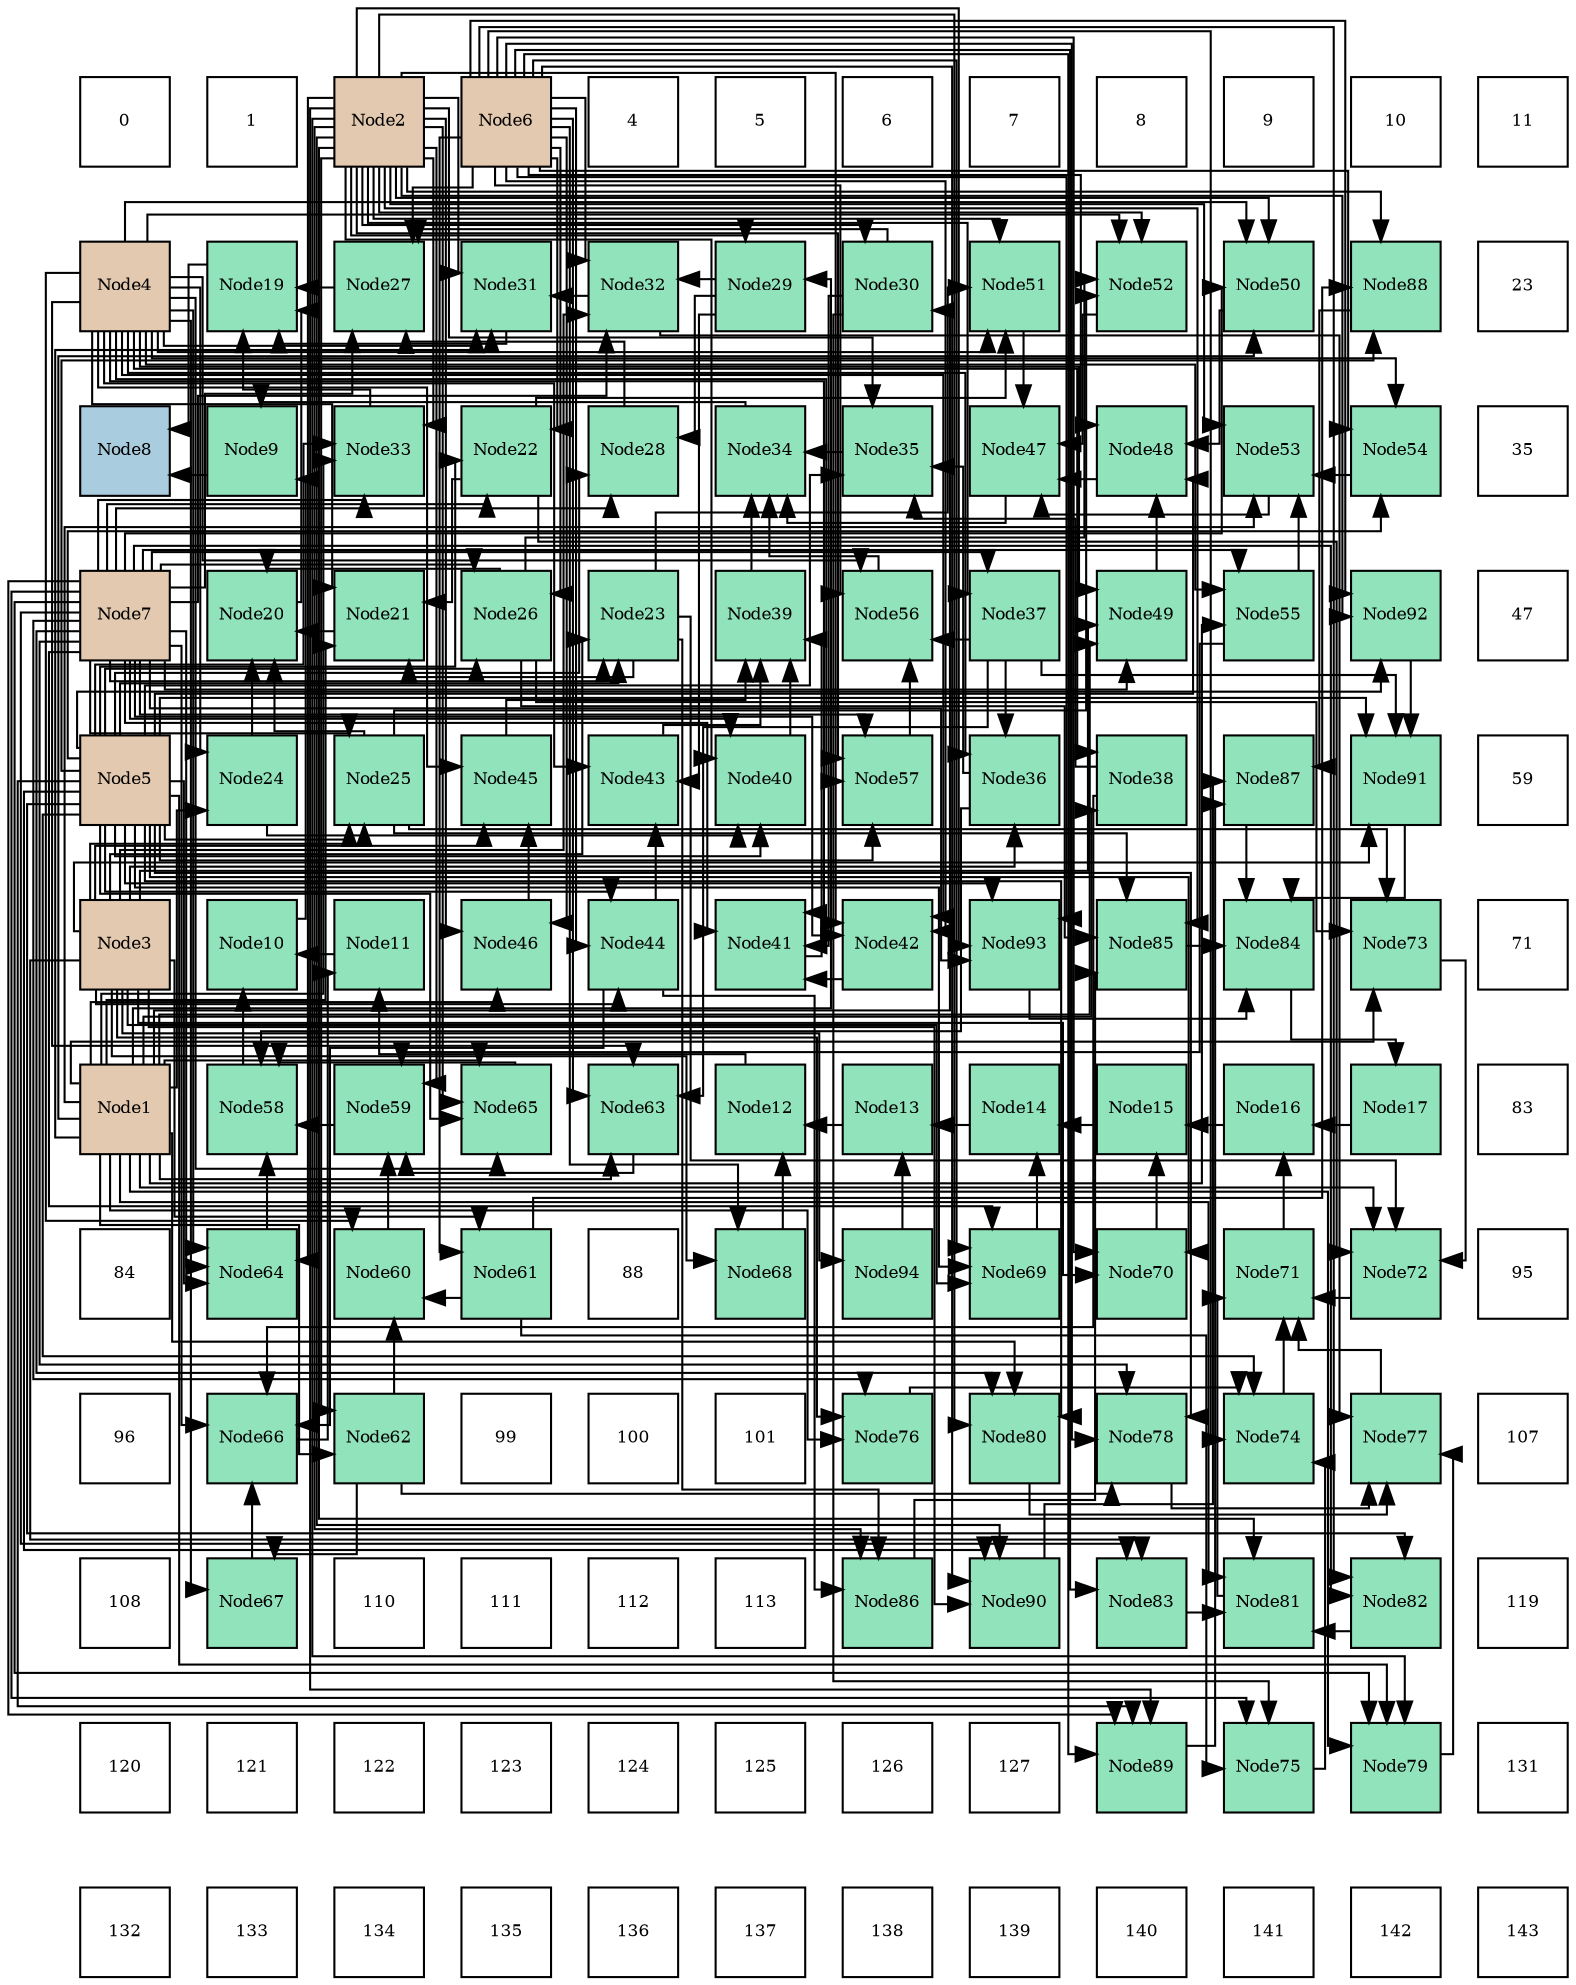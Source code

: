 digraph layout{
 rankdir=TB;
 splines=ortho;
 node [style=filled shape=square fixedsize=true width=0.6];
0[label="0", fontsize=8, fillcolor="#ffffff"];
1[label="1", fontsize=8, fillcolor="#ffffff"];
2[label="Node2", fontsize=8, fillcolor="#e3c9af"];
3[label="Node6", fontsize=8, fillcolor="#e3c9af"];
4[label="4", fontsize=8, fillcolor="#ffffff"];
5[label="5", fontsize=8, fillcolor="#ffffff"];
6[label="6", fontsize=8, fillcolor="#ffffff"];
7[label="7", fontsize=8, fillcolor="#ffffff"];
8[label="8", fontsize=8, fillcolor="#ffffff"];
9[label="9", fontsize=8, fillcolor="#ffffff"];
10[label="10", fontsize=8, fillcolor="#ffffff"];
11[label="11", fontsize=8, fillcolor="#ffffff"];
12[label="Node4", fontsize=8, fillcolor="#e3c9af"];
13[label="Node19", fontsize=8, fillcolor="#91e3bb"];
14[label="Node27", fontsize=8, fillcolor="#91e3bb"];
15[label="Node31", fontsize=8, fillcolor="#91e3bb"];
16[label="Node32", fontsize=8, fillcolor="#91e3bb"];
17[label="Node29", fontsize=8, fillcolor="#91e3bb"];
18[label="Node30", fontsize=8, fillcolor="#91e3bb"];
19[label="Node51", fontsize=8, fillcolor="#91e3bb"];
20[label="Node52", fontsize=8, fillcolor="#91e3bb"];
21[label="Node50", fontsize=8, fillcolor="#91e3bb"];
22[label="Node88", fontsize=8, fillcolor="#91e3bb"];
23[label="23", fontsize=8, fillcolor="#ffffff"];
24[label="Node8", fontsize=8, fillcolor="#a9ccde"];
25[label="Node9", fontsize=8, fillcolor="#91e3bb"];
26[label="Node33", fontsize=8, fillcolor="#91e3bb"];
27[label="Node22", fontsize=8, fillcolor="#91e3bb"];
28[label="Node28", fontsize=8, fillcolor="#91e3bb"];
29[label="Node34", fontsize=8, fillcolor="#91e3bb"];
30[label="Node35", fontsize=8, fillcolor="#91e3bb"];
31[label="Node47", fontsize=8, fillcolor="#91e3bb"];
32[label="Node48", fontsize=8, fillcolor="#91e3bb"];
33[label="Node53", fontsize=8, fillcolor="#91e3bb"];
34[label="Node54", fontsize=8, fillcolor="#91e3bb"];
35[label="35", fontsize=8, fillcolor="#ffffff"];
36[label="Node7", fontsize=8, fillcolor="#e3c9af"];
37[label="Node20", fontsize=8, fillcolor="#91e3bb"];
38[label="Node21", fontsize=8, fillcolor="#91e3bb"];
39[label="Node26", fontsize=8, fillcolor="#91e3bb"];
40[label="Node23", fontsize=8, fillcolor="#91e3bb"];
41[label="Node39", fontsize=8, fillcolor="#91e3bb"];
42[label="Node56", fontsize=8, fillcolor="#91e3bb"];
43[label="Node37", fontsize=8, fillcolor="#91e3bb"];
44[label="Node49", fontsize=8, fillcolor="#91e3bb"];
45[label="Node55", fontsize=8, fillcolor="#91e3bb"];
46[label="Node92", fontsize=8, fillcolor="#91e3bb"];
47[label="47", fontsize=8, fillcolor="#ffffff"];
48[label="Node5", fontsize=8, fillcolor="#e3c9af"];
49[label="Node24", fontsize=8, fillcolor="#91e3bb"];
50[label="Node25", fontsize=8, fillcolor="#91e3bb"];
51[label="Node45", fontsize=8, fillcolor="#91e3bb"];
52[label="Node43", fontsize=8, fillcolor="#91e3bb"];
53[label="Node40", fontsize=8, fillcolor="#91e3bb"];
54[label="Node57", fontsize=8, fillcolor="#91e3bb"];
55[label="Node36", fontsize=8, fillcolor="#91e3bb"];
56[label="Node38", fontsize=8, fillcolor="#91e3bb"];
57[label="Node87", fontsize=8, fillcolor="#91e3bb"];
58[label="Node91", fontsize=8, fillcolor="#91e3bb"];
59[label="59", fontsize=8, fillcolor="#ffffff"];
60[label="Node3", fontsize=8, fillcolor="#e3c9af"];
61[label="Node10", fontsize=8, fillcolor="#91e3bb"];
62[label="Node11", fontsize=8, fillcolor="#91e3bb"];
63[label="Node46", fontsize=8, fillcolor="#91e3bb"];
64[label="Node44", fontsize=8, fillcolor="#91e3bb"];
65[label="Node41", fontsize=8, fillcolor="#91e3bb"];
66[label="Node42", fontsize=8, fillcolor="#91e3bb"];
67[label="Node93", fontsize=8, fillcolor="#91e3bb"];
68[label="Node85", fontsize=8, fillcolor="#91e3bb"];
69[label="Node84", fontsize=8, fillcolor="#91e3bb"];
70[label="Node73", fontsize=8, fillcolor="#91e3bb"];
71[label="71", fontsize=8, fillcolor="#ffffff"];
72[label="Node1", fontsize=8, fillcolor="#e3c9af"];
73[label="Node58", fontsize=8, fillcolor="#91e3bb"];
74[label="Node59", fontsize=8, fillcolor="#91e3bb"];
75[label="Node65", fontsize=8, fillcolor="#91e3bb"];
76[label="Node63", fontsize=8, fillcolor="#91e3bb"];
77[label="Node12", fontsize=8, fillcolor="#91e3bb"];
78[label="Node13", fontsize=8, fillcolor="#91e3bb"];
79[label="Node14", fontsize=8, fillcolor="#91e3bb"];
80[label="Node15", fontsize=8, fillcolor="#91e3bb"];
81[label="Node16", fontsize=8, fillcolor="#91e3bb"];
82[label="Node17", fontsize=8, fillcolor="#91e3bb"];
83[label="83", fontsize=8, fillcolor="#ffffff"];
84[label="84", fontsize=8, fillcolor="#ffffff"];
85[label="Node64", fontsize=8, fillcolor="#91e3bb"];
86[label="Node60", fontsize=8, fillcolor="#91e3bb"];
87[label="Node61", fontsize=8, fillcolor="#91e3bb"];
88[label="88", fontsize=8, fillcolor="#ffffff"];
89[label="Node68", fontsize=8, fillcolor="#91e3bb"];
90[label="Node94", fontsize=8, fillcolor="#91e3bb"];
91[label="Node69", fontsize=8, fillcolor="#91e3bb"];
92[label="Node70", fontsize=8, fillcolor="#91e3bb"];
93[label="Node71", fontsize=8, fillcolor="#91e3bb"];
94[label="Node72", fontsize=8, fillcolor="#91e3bb"];
95[label="95", fontsize=8, fillcolor="#ffffff"];
96[label="96", fontsize=8, fillcolor="#ffffff"];
97[label="Node66", fontsize=8, fillcolor="#91e3bb"];
98[label="Node62", fontsize=8, fillcolor="#91e3bb"];
99[label="99", fontsize=8, fillcolor="#ffffff"];
100[label="100", fontsize=8, fillcolor="#ffffff"];
101[label="101", fontsize=8, fillcolor="#ffffff"];
102[label="Node76", fontsize=8, fillcolor="#91e3bb"];
103[label="Node80", fontsize=8, fillcolor="#91e3bb"];
104[label="Node78", fontsize=8, fillcolor="#91e3bb"];
105[label="Node74", fontsize=8, fillcolor="#91e3bb"];
106[label="Node77", fontsize=8, fillcolor="#91e3bb"];
107[label="107", fontsize=8, fillcolor="#ffffff"];
108[label="108", fontsize=8, fillcolor="#ffffff"];
109[label="Node67", fontsize=8, fillcolor="#91e3bb"];
110[label="110", fontsize=8, fillcolor="#ffffff"];
111[label="111", fontsize=8, fillcolor="#ffffff"];
112[label="112", fontsize=8, fillcolor="#ffffff"];
113[label="113", fontsize=8, fillcolor="#ffffff"];
114[label="Node86", fontsize=8, fillcolor="#91e3bb"];
115[label="Node90", fontsize=8, fillcolor="#91e3bb"];
116[label="Node83", fontsize=8, fillcolor="#91e3bb"];
117[label="Node81", fontsize=8, fillcolor="#91e3bb"];
118[label="Node82", fontsize=8, fillcolor="#91e3bb"];
119[label="119", fontsize=8, fillcolor="#ffffff"];
120[label="120", fontsize=8, fillcolor="#ffffff"];
121[label="121", fontsize=8, fillcolor="#ffffff"];
122[label="122", fontsize=8, fillcolor="#ffffff"];
123[label="123", fontsize=8, fillcolor="#ffffff"];
124[label="124", fontsize=8, fillcolor="#ffffff"];
125[label="125", fontsize=8, fillcolor="#ffffff"];
126[label="126", fontsize=8, fillcolor="#ffffff"];
127[label="127", fontsize=8, fillcolor="#ffffff"];
128[label="Node89", fontsize=8, fillcolor="#91e3bb"];
129[label="Node75", fontsize=8, fillcolor="#91e3bb"];
130[label="Node79", fontsize=8, fillcolor="#91e3bb"];
131[label="131", fontsize=8, fillcolor="#ffffff"];
132[label="132", fontsize=8, fillcolor="#ffffff"];
133[label="133", fontsize=8, fillcolor="#ffffff"];
134[label="134", fontsize=8, fillcolor="#ffffff"];
135[label="135", fontsize=8, fillcolor="#ffffff"];
136[label="136", fontsize=8, fillcolor="#ffffff"];
137[label="137", fontsize=8, fillcolor="#ffffff"];
138[label="138", fontsize=8, fillcolor="#ffffff"];
139[label="139", fontsize=8, fillcolor="#ffffff"];
140[label="140", fontsize=8, fillcolor="#ffffff"];
141[label="141", fontsize=8, fillcolor="#ffffff"];
142[label="142", fontsize=8, fillcolor="#ffffff"];
143[label="143", fontsize=8, fillcolor="#ffffff"];
edge [constraint=false, style=vis];25 -> 24;
13 -> 24;
61 -> 25;
29 -> 25;
62 -> 61;
73 -> 61;
77 -> 62;
97 -> 62;
78 -> 77;
89 -> 77;
79 -> 78;
90 -> 78;
80 -> 79;
91 -> 79;
81 -> 80;
92 -> 80;
82 -> 81;
93 -> 81;
69 -> 82;
37 -> 13;
14 -> 13;
15 -> 13;
26 -> 13;
30 -> 29;
41 -> 29;
31 -> 29;
42 -> 29;
74 -> 73;
55 -> 73;
85 -> 73;
75 -> 73;
94 -> 93;
105 -> 93;
106 -> 93;
117 -> 93;
68 -> 69;
57 -> 69;
58 -> 69;
67 -> 69;
38 -> 37;
49 -> 37;
50 -> 37;
39 -> 37;
28 -> 14;
18 -> 14;
3 -> 14;
36 -> 14;
16 -> 15;
72 -> 15;
2 -> 15;
12 -> 15;
55 -> 30;
56 -> 30;
2 -> 30;
48 -> 30;
53 -> 41;
65 -> 41;
52 -> 41;
51 -> 41;
32 -> 31;
19 -> 31;
20 -> 31;
33 -> 31;
86 -> 74;
76 -> 74;
45 -> 74;
2 -> 74;
109 -> 97;
56 -> 97;
64 -> 97;
36 -> 97;
70 -> 94;
27 -> 94;
40 -> 94;
72 -> 94;
129 -> 105;
102 -> 105;
48 -> 105;
3 -> 105;
16 -> 106;
104 -> 106;
130 -> 106;
103 -> 106;
114 -> 68;
50 -> 68;
39 -> 68;
2 -> 68;
22 -> 57;
128 -> 57;
115 -> 57;
27 -> 38;
40 -> 38;
72 -> 38;
12 -> 38;
17 -> 28;
48 -> 28;
36 -> 28;
17 -> 16;
60 -> 16;
3 -> 16;
36 -> 16;
43 -> 55;
60 -> 55;
12 -> 55;
49 -> 53;
2 -> 53;
48 -> 53;
36 -> 53;
18 -> 65;
66 -> 65;
12 -> 65;
36 -> 65;
17 -> 52;
64 -> 52;
12 -> 52;
63 -> 51;
60 -> 51;
12 -> 51;
44 -> 32;
21 -> 32;
48 -> 32;
3 -> 32;
27 -> 19;
40 -> 19;
2 -> 19;
12 -> 19;
50 -> 20;
39 -> 20;
2 -> 20;
12 -> 20;
34 -> 33;
45 -> 33;
72 -> 33;
2 -> 33;
43 -> 42;
54 -> 42;
12 -> 42;
3 -> 42;
87 -> 86;
98 -> 86;
12 -> 86;
43 -> 76;
72 -> 76;
12 -> 76;
3 -> 76;
98 -> 109;
12 -> 109;
50 -> 70;
39 -> 70;
72 -> 70;
18 -> 129;
87 -> 129;
36 -> 129;
98 -> 104;
48 -> 104;
3 -> 104;
36 -> 104;
118 -> 117;
116 -> 117;
72 -> 117;
2 -> 117;
40 -> 114;
64 -> 114;
2 -> 114;
87 -> 22;
2 -> 22;
48 -> 22;
43 -> 58;
46 -> 58;
60 -> 58;
48 -> 58;
48 -> 27;
3 -> 27;
36 -> 27;
60 -> 40;
48 -> 40;
36 -> 40;
72 -> 49;
12 -> 49;
60 -> 50;
48 -> 50;
36 -> 50;
48 -> 39;
3 -> 39;
36 -> 39;
72 -> 17;
2 -> 17;
72 -> 18;
2 -> 18;
72 -> 26;
2 -> 26;
48 -> 26;
36 -> 26;
2 -> 43;
36 -> 43;
72 -> 56;
12 -> 56;
2 -> 66;
12 -> 66;
3 -> 66;
36 -> 66;
60 -> 64;
48 -> 64;
3 -> 64;
72 -> 63;
2 -> 63;
3 -> 63;
72 -> 44;
60 -> 44;
12 -> 44;
36 -> 44;
72 -> 21;
2 -> 21;
12 -> 21;
36 -> 21;
12 -> 34;
48 -> 34;
3 -> 34;
72 -> 45;
12 -> 45;
36 -> 45;
2 -> 54;
12 -> 54;
48 -> 54;
36 -> 54;
60 -> 87;
3 -> 87;
72 -> 98;
2 -> 98;
2 -> 85;
12 -> 85;
48 -> 85;
36 -> 85;
72 -> 75;
2 -> 75;
12 -> 75;
48 -> 75;
60 -> 89;
3 -> 89;
60 -> 91;
48 -> 91;
3 -> 91;
36 -> 91;
60 -> 92;
48 -> 92;
3 -> 92;
72 -> 102;
60 -> 102;
36 -> 102;
72 -> 130;
2 -> 130;
48 -> 130;
36 -> 130;
72 -> 103;
2 -> 103;
48 -> 103;
36 -> 103;
48 -> 118;
3 -> 118;
36 -> 118;
60 -> 116;
3 -> 116;
36 -> 116;
2 -> 128;
48 -> 128;
3 -> 128;
36 -> 128;
2 -> 115;
60 -> 115;
48 -> 115;
3 -> 115;
2 -> 46;
48 -> 46;
3 -> 46;
2 -> 67;
48 -> 67;
3 -> 67;
36 -> 67;
60 -> 90;
edge [constraint=true, style=invis];
0 -> 12 -> 24 -> 36 -> 48 -> 60 -> 72 -> 84 -> 96 -> 108 -> 120 -> 132;
1 -> 13 -> 25 -> 37 -> 49 -> 61 -> 73 -> 85 -> 97 -> 109 -> 121 -> 133;
2 -> 14 -> 26 -> 38 -> 50 -> 62 -> 74 -> 86 -> 98 -> 110 -> 122 -> 134;
3 -> 15 -> 27 -> 39 -> 51 -> 63 -> 75 -> 87 -> 99 -> 111 -> 123 -> 135;
4 -> 16 -> 28 -> 40 -> 52 -> 64 -> 76 -> 88 -> 100 -> 112 -> 124 -> 136;
5 -> 17 -> 29 -> 41 -> 53 -> 65 -> 77 -> 89 -> 101 -> 113 -> 125 -> 137;
6 -> 18 -> 30 -> 42 -> 54 -> 66 -> 78 -> 90 -> 102 -> 114 -> 126 -> 138;
7 -> 19 -> 31 -> 43 -> 55 -> 67 -> 79 -> 91 -> 103 -> 115 -> 127 -> 139;
8 -> 20 -> 32 -> 44 -> 56 -> 68 -> 80 -> 92 -> 104 -> 116 -> 128 -> 140;
9 -> 21 -> 33 -> 45 -> 57 -> 69 -> 81 -> 93 -> 105 -> 117 -> 129 -> 141;
10 -> 22 -> 34 -> 46 -> 58 -> 70 -> 82 -> 94 -> 106 -> 118 -> 130 -> 142;
11 -> 23 -> 35 -> 47 -> 59 -> 71 -> 83 -> 95 -> 107 -> 119 -> 131 -> 143;
rank = same {0 -> 1 -> 2 -> 3 -> 4 -> 5 -> 6 -> 7 -> 8 -> 9 -> 10 -> 11};
rank = same {12 -> 13 -> 14 -> 15 -> 16 -> 17 -> 18 -> 19 -> 20 -> 21 -> 22 -> 23};
rank = same {24 -> 25 -> 26 -> 27 -> 28 -> 29 -> 30 -> 31 -> 32 -> 33 -> 34 -> 35};
rank = same {36 -> 37 -> 38 -> 39 -> 40 -> 41 -> 42 -> 43 -> 44 -> 45 -> 46 -> 47};
rank = same {48 -> 49 -> 50 -> 51 -> 52 -> 53 -> 54 -> 55 -> 56 -> 57 -> 58 -> 59};
rank = same {60 -> 61 -> 62 -> 63 -> 64 -> 65 -> 66 -> 67 -> 68 -> 69 -> 70 -> 71};
rank = same {72 -> 73 -> 74 -> 75 -> 76 -> 77 -> 78 -> 79 -> 80 -> 81 -> 82 -> 83};
rank = same {84 -> 85 -> 86 -> 87 -> 88 -> 89 -> 90 -> 91 -> 92 -> 93 -> 94 -> 95};
rank = same {96 -> 97 -> 98 -> 99 -> 100 -> 101 -> 102 -> 103 -> 104 -> 105 -> 106 -> 107};
rank = same {108 -> 109 -> 110 -> 111 -> 112 -> 113 -> 114 -> 115 -> 116 -> 117 -> 118 -> 119};
rank = same {120 -> 121 -> 122 -> 123 -> 124 -> 125 -> 126 -> 127 -> 128 -> 129 -> 130 -> 131};
rank = same {132 -> 133 -> 134 -> 135 -> 136 -> 137 -> 138 -> 139 -> 140 -> 141 -> 142 -> 143};
}